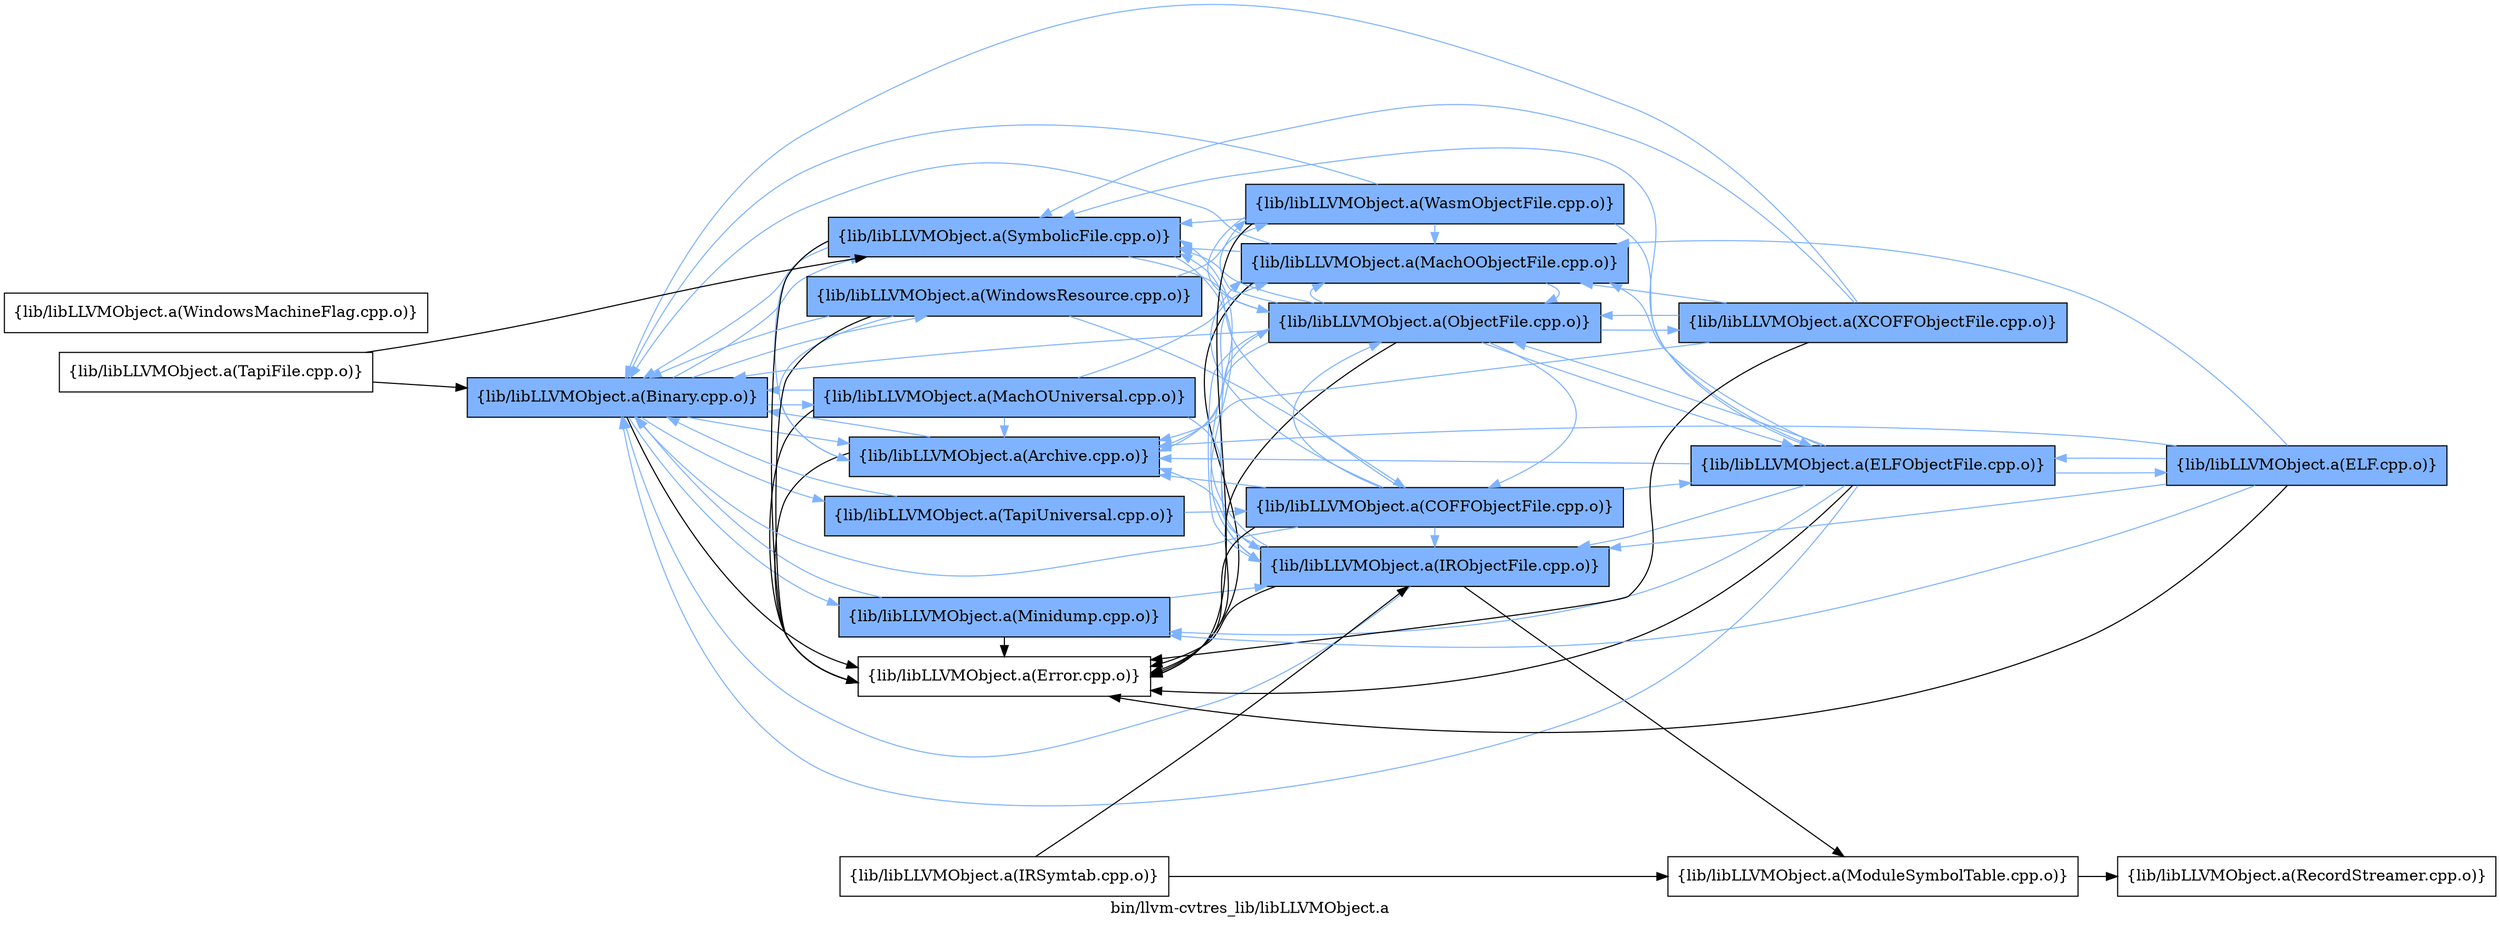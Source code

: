digraph "bin/llvm-cvtres_lib/libLLVMObject.a" {
	label="bin/llvm-cvtres_lib/libLLVMObject.a";
	rankdir=LR;
	{ rank=same; Node0x559490ed36d8;  }
	{ rank=same; Node0x559490ed5078; Node0x559490ed4858; Node0x559490ed4b28; Node0x559490ed5f78; Node0x559490ed2eb8; Node0x559490ed2828; Node0x559490ed2788;  }
	{ rank=same; Node0x559490ed6ba8; Node0x559490ed6d38; Node0x559490ed5708; Node0x559490ed3ef8; Node0x559490ed41c8;  }
	{ rank=same; Node0x559490ed5d48; Node0x559490ed4a88; Node0x559490ed2008;  }

	Node0x559490ed36d8 [shape=record,shape=box,group=1,style=filled,fillcolor="0.600000 0.5 1",label="{lib/libLLVMObject.a(Binary.cpp.o)}"];
	Node0x559490ed36d8 -> Node0x559490ed5078[color="0.600000 0.5 1"];
	Node0x559490ed36d8 -> Node0x559490ed4858;
	Node0x559490ed36d8 -> Node0x559490ed4b28[color="0.600000 0.5 1"];
	Node0x559490ed36d8 -> Node0x559490ed5f78[color="0.600000 0.5 1"];
	Node0x559490ed36d8 -> Node0x559490ed2eb8[color="0.600000 0.5 1"];
	Node0x559490ed36d8 -> Node0x559490ed2828[color="0.600000 0.5 1"];
	Node0x559490ed36d8 -> Node0x559490ed2788[color="0.600000 0.5 1"];
	Node0x559490ed3a48 [shape=record,shape=box,group=0,label="{lib/libLLVMObject.a(WindowsMachineFlag.cpp.o)}"];
	Node0x559490ed2788 [shape=record,shape=box,group=1,style=filled,fillcolor="0.600000 0.5 1",label="{lib/libLLVMObject.a(WindowsResource.cpp.o)}"];
	Node0x559490ed2788 -> Node0x559490ed36d8[color="0.600000 0.5 1"];
	Node0x559490ed2788 -> Node0x559490ed5078[color="0.600000 0.5 1"];
	Node0x559490ed2788 -> Node0x559490ed4858;
	Node0x559490ed2788 -> Node0x559490ed3ef8[color="0.600000 0.5 1"];
	Node0x559490ed2788 -> Node0x559490ed41c8[color="0.600000 0.5 1"];
	Node0x559490ed5078 [shape=record,shape=box,group=1,style=filled,fillcolor="0.600000 0.5 1",label="{lib/libLLVMObject.a(Archive.cpp.o)}"];
	Node0x559490ed5078 -> Node0x559490ed36d8[color="0.600000 0.5 1"];
	Node0x559490ed5078 -> Node0x559490ed4858;
	Node0x559490ed4858 [shape=record,shape=box,group=0,label="{lib/libLLVMObject.a(Error.cpp.o)}"];
	Node0x559490ed4b28 [shape=record,shape=box,group=1,style=filled,fillcolor="0.600000 0.5 1",label="{lib/libLLVMObject.a(MachOUniversal.cpp.o)}"];
	Node0x559490ed4b28 -> Node0x559490ed36d8[color="0.600000 0.5 1"];
	Node0x559490ed4b28 -> Node0x559490ed5078[color="0.600000 0.5 1"];
	Node0x559490ed4b28 -> Node0x559490ed4858;
	Node0x559490ed4b28 -> Node0x559490ed6ba8[color="0.600000 0.5 1"];
	Node0x559490ed4b28 -> Node0x559490ed6d38[color="0.600000 0.5 1"];
	Node0x559490ed5f78 [shape=record,shape=box,group=1,style=filled,fillcolor="0.600000 0.5 1",label="{lib/libLLVMObject.a(Minidump.cpp.o)}"];
	Node0x559490ed5f78 -> Node0x559490ed36d8[color="0.600000 0.5 1"];
	Node0x559490ed5f78 -> Node0x559490ed4858;
	Node0x559490ed5f78 -> Node0x559490ed6d38[color="0.600000 0.5 1"];
	Node0x559490ed2eb8 [shape=record,shape=box,group=1,style=filled,fillcolor="0.600000 0.5 1",label="{lib/libLLVMObject.a(SymbolicFile.cpp.o)}"];
	Node0x559490ed2eb8 -> Node0x559490ed36d8[color="0.600000 0.5 1"];
	Node0x559490ed2eb8 -> Node0x559490ed5078[color="0.600000 0.5 1"];
	Node0x559490ed2eb8 -> Node0x559490ed4858;
	Node0x559490ed2eb8 -> Node0x559490ed6d38[color="0.600000 0.5 1"];
	Node0x559490ed2eb8 -> Node0x559490ed5708[color="0.600000 0.5 1"];
	Node0x559490ed2828 [shape=record,shape=box,group=1,style=filled,fillcolor="0.600000 0.5 1",label="{lib/libLLVMObject.a(TapiUniversal.cpp.o)}"];
	Node0x559490ed2828 -> Node0x559490ed36d8[color="0.600000 0.5 1"];
	Node0x559490ed2828 -> Node0x559490ed3ef8[color="0.600000 0.5 1"];
	Node0x559490ed6ba8 [shape=record,shape=box,group=1,style=filled,fillcolor="0.600000 0.5 1",label="{lib/libLLVMObject.a(MachOObjectFile.cpp.o)}"];
	Node0x559490ed6ba8 -> Node0x559490ed36d8[color="0.600000 0.5 1"];
	Node0x559490ed6ba8 -> Node0x559490ed5078[color="0.600000 0.5 1"];
	Node0x559490ed6ba8 -> Node0x559490ed4858;
	Node0x559490ed6ba8 -> Node0x559490ed5708[color="0.600000 0.5 1"];
	Node0x559490ed6ba8 -> Node0x559490ed2eb8[color="0.600000 0.5 1"];
	Node0x559490ed6d38 [shape=record,shape=box,group=1,style=filled,fillcolor="0.600000 0.5 1",label="{lib/libLLVMObject.a(IRObjectFile.cpp.o)}"];
	Node0x559490ed6d38 -> Node0x559490ed36d8[color="0.600000 0.5 1"];
	Node0x559490ed6d38 -> Node0x559490ed5078[color="0.600000 0.5 1"];
	Node0x559490ed6d38 -> Node0x559490ed4858;
	Node0x559490ed6d38 -> Node0x559490ed5d48;
	Node0x559490ed6d38 -> Node0x559490ed5708[color="0.600000 0.5 1"];
	Node0x559490ed6d38 -> Node0x559490ed2eb8[color="0.600000 0.5 1"];
	Node0x559490ed5708 [shape=record,shape=box,group=1,style=filled,fillcolor="0.600000 0.5 1",label="{lib/libLLVMObject.a(ObjectFile.cpp.o)}"];
	Node0x559490ed5708 -> Node0x559490ed36d8[color="0.600000 0.5 1"];
	Node0x559490ed5708 -> Node0x559490ed5078[color="0.600000 0.5 1"];
	Node0x559490ed5708 -> Node0x559490ed4858;
	Node0x559490ed5708 -> Node0x559490ed6ba8[color="0.600000 0.5 1"];
	Node0x559490ed5708 -> Node0x559490ed6d38[color="0.600000 0.5 1"];
	Node0x559490ed5708 -> Node0x559490ed4a88[color="0.600000 0.5 1"];
	Node0x559490ed5708 -> Node0x559490ed3ef8[color="0.600000 0.5 1"];
	Node0x559490ed5708 -> Node0x559490ed2eb8[color="0.600000 0.5 1"];
	Node0x559490ed5708 -> Node0x559490ed41c8[color="0.600000 0.5 1"];
	Node0x559490ed5708 -> Node0x559490ed2008[color="0.600000 0.5 1"];
	Node0x559490ed5d48 [shape=record,shape=box,group=0,label="{lib/libLLVMObject.a(ModuleSymbolTable.cpp.o)}"];
	Node0x559490ed5d48 -> Node0x559490ed3728;
	Node0x559490ed6c98 [shape=record,shape=box,group=0,label="{lib/libLLVMObject.a(IRSymtab.cpp.o)}"];
	Node0x559490ed6c98 -> Node0x559490ed6d38;
	Node0x559490ed6c98 -> Node0x559490ed5d48;
	Node0x559490ed3728 [shape=record,shape=box,group=0,label="{lib/libLLVMObject.a(RecordStreamer.cpp.o)}"];
	Node0x559490ed4a88 [shape=record,shape=box,group=1,style=filled,fillcolor="0.600000 0.5 1",label="{lib/libLLVMObject.a(ELFObjectFile.cpp.o)}"];
	Node0x559490ed4a88 -> Node0x559490ed36d8[color="0.600000 0.5 1"];
	Node0x559490ed4a88 -> Node0x559490ed5078[color="0.600000 0.5 1"];
	Node0x559490ed4a88 -> Node0x559490ed4858;
	Node0x559490ed4a88 -> Node0x559490ed6ba8[color="0.600000 0.5 1"];
	Node0x559490ed4a88 -> Node0x559490ed6d38[color="0.600000 0.5 1"];
	Node0x559490ed4a88 -> Node0x559490ed5f78[color="0.600000 0.5 1"];
	Node0x559490ed4a88 -> Node0x559490ed5708[color="0.600000 0.5 1"];
	Node0x559490ed4a88 -> Node0x559490ed48a8[color="0.600000 0.5 1"];
	Node0x559490ed4a88 -> Node0x559490ed2eb8[color="0.600000 0.5 1"];
	Node0x559490ed3ef8 [shape=record,shape=box,group=1,style=filled,fillcolor="0.600000 0.5 1",label="{lib/libLLVMObject.a(COFFObjectFile.cpp.o)}"];
	Node0x559490ed3ef8 -> Node0x559490ed36d8[color="0.600000 0.5 1"];
	Node0x559490ed3ef8 -> Node0x559490ed5078[color="0.600000 0.5 1"];
	Node0x559490ed3ef8 -> Node0x559490ed4858;
	Node0x559490ed3ef8 -> Node0x559490ed6ba8[color="0.600000 0.5 1"];
	Node0x559490ed3ef8 -> Node0x559490ed6d38[color="0.600000 0.5 1"];
	Node0x559490ed3ef8 -> Node0x559490ed5708[color="0.600000 0.5 1"];
	Node0x559490ed3ef8 -> Node0x559490ed4a88[color="0.600000 0.5 1"];
	Node0x559490ed3ef8 -> Node0x559490ed2eb8[color="0.600000 0.5 1"];
	Node0x559490ed41c8 [shape=record,shape=box,group=1,style=filled,fillcolor="0.600000 0.5 1",label="{lib/libLLVMObject.a(WasmObjectFile.cpp.o)}"];
	Node0x559490ed41c8 -> Node0x559490ed36d8[color="0.600000 0.5 1"];
	Node0x559490ed41c8 -> Node0x559490ed4858;
	Node0x559490ed41c8 -> Node0x559490ed6ba8[color="0.600000 0.5 1"];
	Node0x559490ed41c8 -> Node0x559490ed5708[color="0.600000 0.5 1"];
	Node0x559490ed41c8 -> Node0x559490ed4a88[color="0.600000 0.5 1"];
	Node0x559490ed41c8 -> Node0x559490ed2eb8[color="0.600000 0.5 1"];
	Node0x559490ed2008 [shape=record,shape=box,group=1,style=filled,fillcolor="0.600000 0.5 1",label="{lib/libLLVMObject.a(XCOFFObjectFile.cpp.o)}"];
	Node0x559490ed2008 -> Node0x559490ed36d8[color="0.600000 0.5 1"];
	Node0x559490ed2008 -> Node0x559490ed5078[color="0.600000 0.5 1"];
	Node0x559490ed2008 -> Node0x559490ed4858;
	Node0x559490ed2008 -> Node0x559490ed6ba8[color="0.600000 0.5 1"];
	Node0x559490ed2008 -> Node0x559490ed5708[color="0.600000 0.5 1"];
	Node0x559490ed2008 -> Node0x559490ed2eb8[color="0.600000 0.5 1"];
	Node0x559490ed48a8 [shape=record,shape=box,group=1,style=filled,fillcolor="0.600000 0.5 1",label="{lib/libLLVMObject.a(ELF.cpp.o)}"];
	Node0x559490ed48a8 -> Node0x559490ed5078[color="0.600000 0.5 1"];
	Node0x559490ed48a8 -> Node0x559490ed4858;
	Node0x559490ed48a8 -> Node0x559490ed6ba8[color="0.600000 0.5 1"];
	Node0x559490ed48a8 -> Node0x559490ed6d38[color="0.600000 0.5 1"];
	Node0x559490ed48a8 -> Node0x559490ed5f78[color="0.600000 0.5 1"];
	Node0x559490ed48a8 -> Node0x559490ed4a88[color="0.600000 0.5 1"];
	Node0x559490ed3f98 [shape=record,shape=box,group=0,label="{lib/libLLVMObject.a(TapiFile.cpp.o)}"];
	Node0x559490ed3f98 -> Node0x559490ed36d8;
	Node0x559490ed3f98 -> Node0x559490ed2eb8;
}
